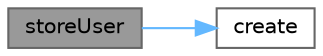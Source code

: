 digraph "storeUser"
{
 // LATEX_PDF_SIZE
  bgcolor="transparent";
  edge [fontname=Helvetica,fontsize=10,labelfontname=Helvetica,labelfontsize=10];
  node [fontname=Helvetica,fontsize=10,shape=box,height=0.2,width=0.4];
  rankdir="LR";
  Node1 [id="Node000001",label="storeUser",height=0.2,width=0.4,color="gray40", fillcolor="grey60", style="filled", fontcolor="black",tooltip="Stores user data in the database after validation."];
  Node1 -> Node2 [id="edge1_Node000001_Node000002",color="steelblue1",style="solid",tooltip=" "];
  Node2 [id="Node000002",label="create",height=0.2,width=0.4,color="grey40", fillcolor="white", style="filled",URL="$classApp_1_1Http_1_1Controllers_1_1Auth_1_1RegisterController.html#a791ba6c150a0a3047c7d8735e62cad02",tooltip="Creates a new user instance after successful registration."];
}
